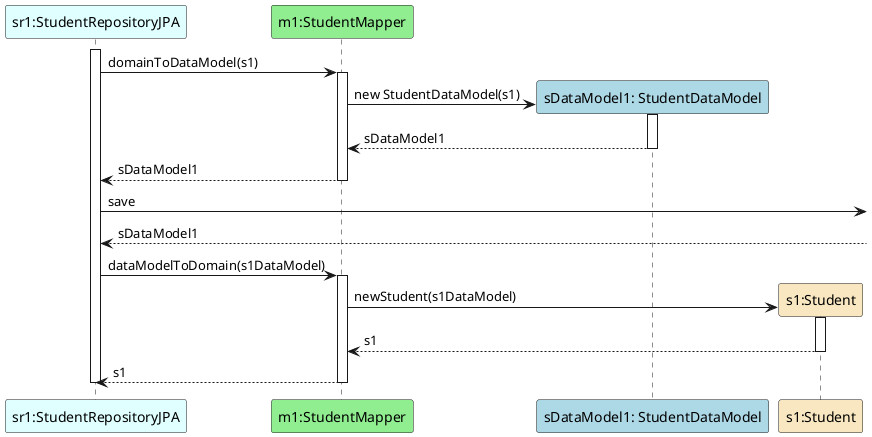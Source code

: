 @startuml
participant "sr1:StudentRepositoryJPA" as SR #lightcyan
participant "m1:StudentMapper" as mapper #lightgreen
participant "sDataModel1: StudentDataModel" as sDM #lightblue
participant "s1:Student" as s1 #strategy

activate SR
SR -> mapper: domainToDataModel(s1)
activate mapper
mapper -> sDM**: new StudentDataModel(s1)
activate sDM
sDM --> mapper : sDataModel1
deactivate sDM
mapper --> SR: sDataModel1
deactivate mapper
SR -> : save
SR <-- :sDataModel1
SR -> mapper: dataModelToDomain(s1DataModel)
activate mapper
mapper -> s1**: newStudent(s1DataModel)
activate s1
s1 --> mapper: s1
deactivate s1
mapper --> SR: s1
deactivate mapper
deactivate SR
@enduml